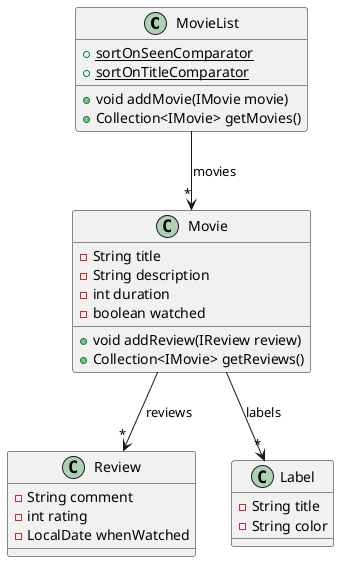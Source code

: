 @startuml
allow_mixing
class MovieList{
  +{static} sortOnSeenComparator
  +{static} sortOnTitleComparator
  + void addMovie(IMovie movie)
  + Collection<IMovie> getMovies()
}
class Movie{
  - String title
  - String description
  - int duration
  - boolean watched
  + void addReview(IReview review)
  + Collection<IMovie> getReviews()
}
class Review{
  - String comment
  - int rating
  - LocalDate whenWatched
}
class Label{
  - String title
  - String color
}


MovieList --> "*" Movie : movies
Movie --> "*" Review : reviews
Movie --> "*" Label : labels
@enduml